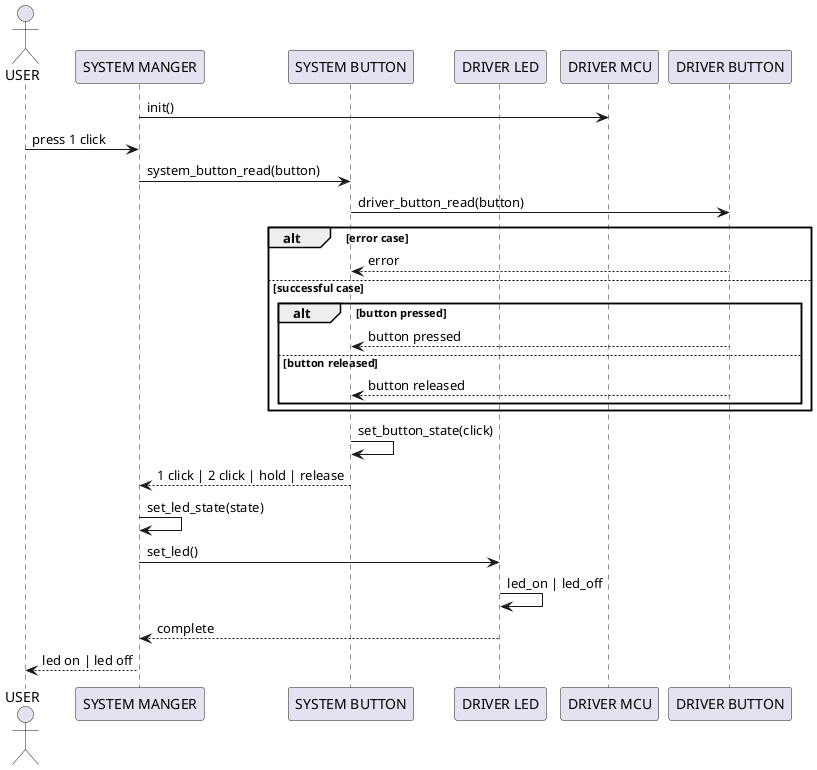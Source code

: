 @startuml system_sequence_diagram

actor "USER" as ac 
participant "SYSTEM MANGER" as sm
participant "SYSTEM BUTTON" as sb 
participant "DRIVER LED" as dl
participant "DRIVER MCU" as dm
participant "DRIVER BUTTON" as db

sm -> dm : init()

ac -> sm : press 1 click
sm -> sb : system_button_read(button)
sb -> db : driver_button_read(button)
alt error case 
    db --> sb : error
else successful case
    alt button pressed
        db --> sb : button pressed
    else button released
        db --> sb : button released
    end
end 
sb -> sb : set_button_state(click)
sb --> sm : 1 click | 2 click | hold | release

sm -> sm : set_led_state(state)
sm -> dl : set_led()
dl -> dl : led_on | led_off
dl --> sm : complete
sm --> ac : led on | led off

@enduml